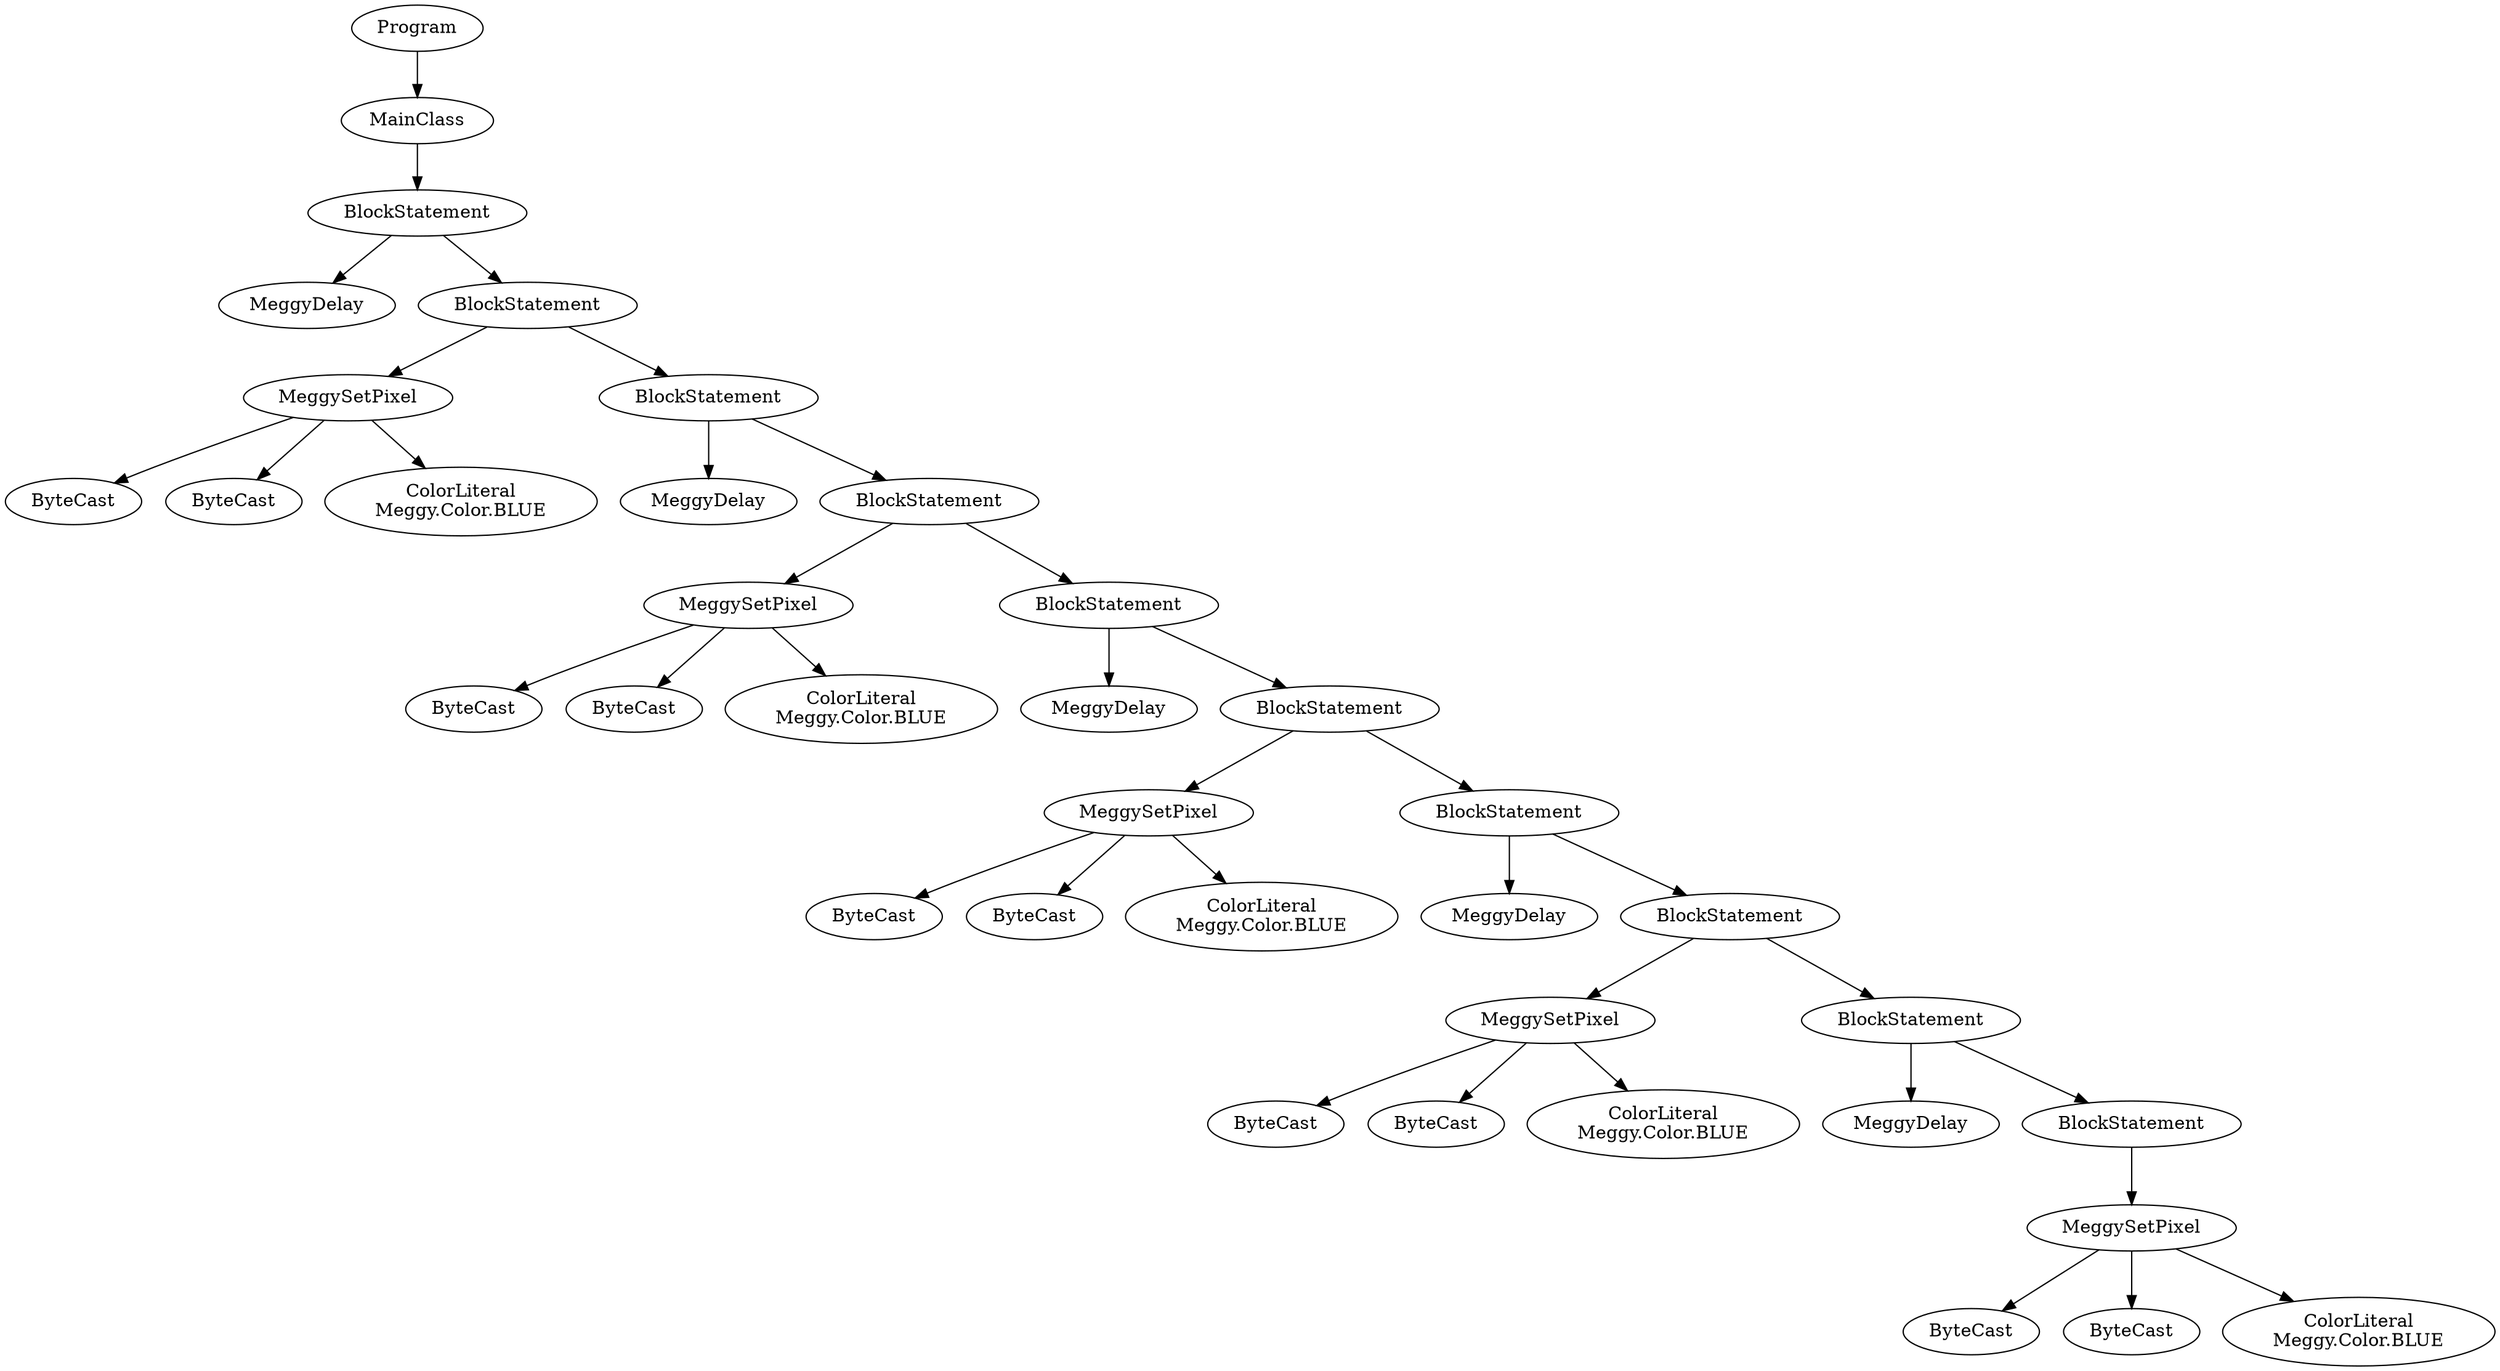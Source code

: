 digraph ASTGraph {
0 [ label="Program" ];
1 [ label="MainClass" ];
0 -> 1
2 [ label="BlockStatement" ];
1 -> 2
3 [ label="MeggyDelay" ];
2 -> 3
4 [ label="BlockStatement" ];
2 -> 4
5 [ label="MeggySetPixel" ];
4 -> 5
6 [ label="ByteCast" ];
5 -> 6
7 [ label="ByteCast" ];
5 -> 7
8 [ label="ColorLiteral\nMeggy.Color.BLUE" ];
5 -> 8
9 [ label="BlockStatement" ];
4 -> 9
10 [ label="MeggyDelay" ];
9 -> 10
11 [ label="BlockStatement" ];
9 -> 11
12 [ label="MeggySetPixel" ];
11 -> 12
13 [ label="ByteCast" ];
12 -> 13
14 [ label="ByteCast" ];
12 -> 14
15 [ label="ColorLiteral\nMeggy.Color.BLUE" ];
12 -> 15
16 [ label="BlockStatement" ];
11 -> 16
17 [ label="MeggyDelay" ];
16 -> 17
18 [ label="BlockStatement" ];
16 -> 18
19 [ label="MeggySetPixel" ];
18 -> 19
20 [ label="ByteCast" ];
19 -> 20
21 [ label="ByteCast" ];
19 -> 21
22 [ label="ColorLiteral\nMeggy.Color.BLUE" ];
19 -> 22
23 [ label="BlockStatement" ];
18 -> 23
24 [ label="MeggyDelay" ];
23 -> 24
25 [ label="BlockStatement" ];
23 -> 25
26 [ label="MeggySetPixel" ];
25 -> 26
27 [ label="ByteCast" ];
26 -> 27
28 [ label="ByteCast" ];
26 -> 28
29 [ label="ColorLiteral\nMeggy.Color.BLUE" ];
26 -> 29
30 [ label="BlockStatement" ];
25 -> 30
31 [ label="MeggyDelay" ];
30 -> 31
32 [ label="BlockStatement" ];
30 -> 32
33 [ label="MeggySetPixel" ];
32 -> 33
34 [ label="ByteCast" ];
33 -> 34
35 [ label="ByteCast" ];
33 -> 35
36 [ label="ColorLiteral\nMeggy.Color.BLUE" ];
33 -> 36
}
